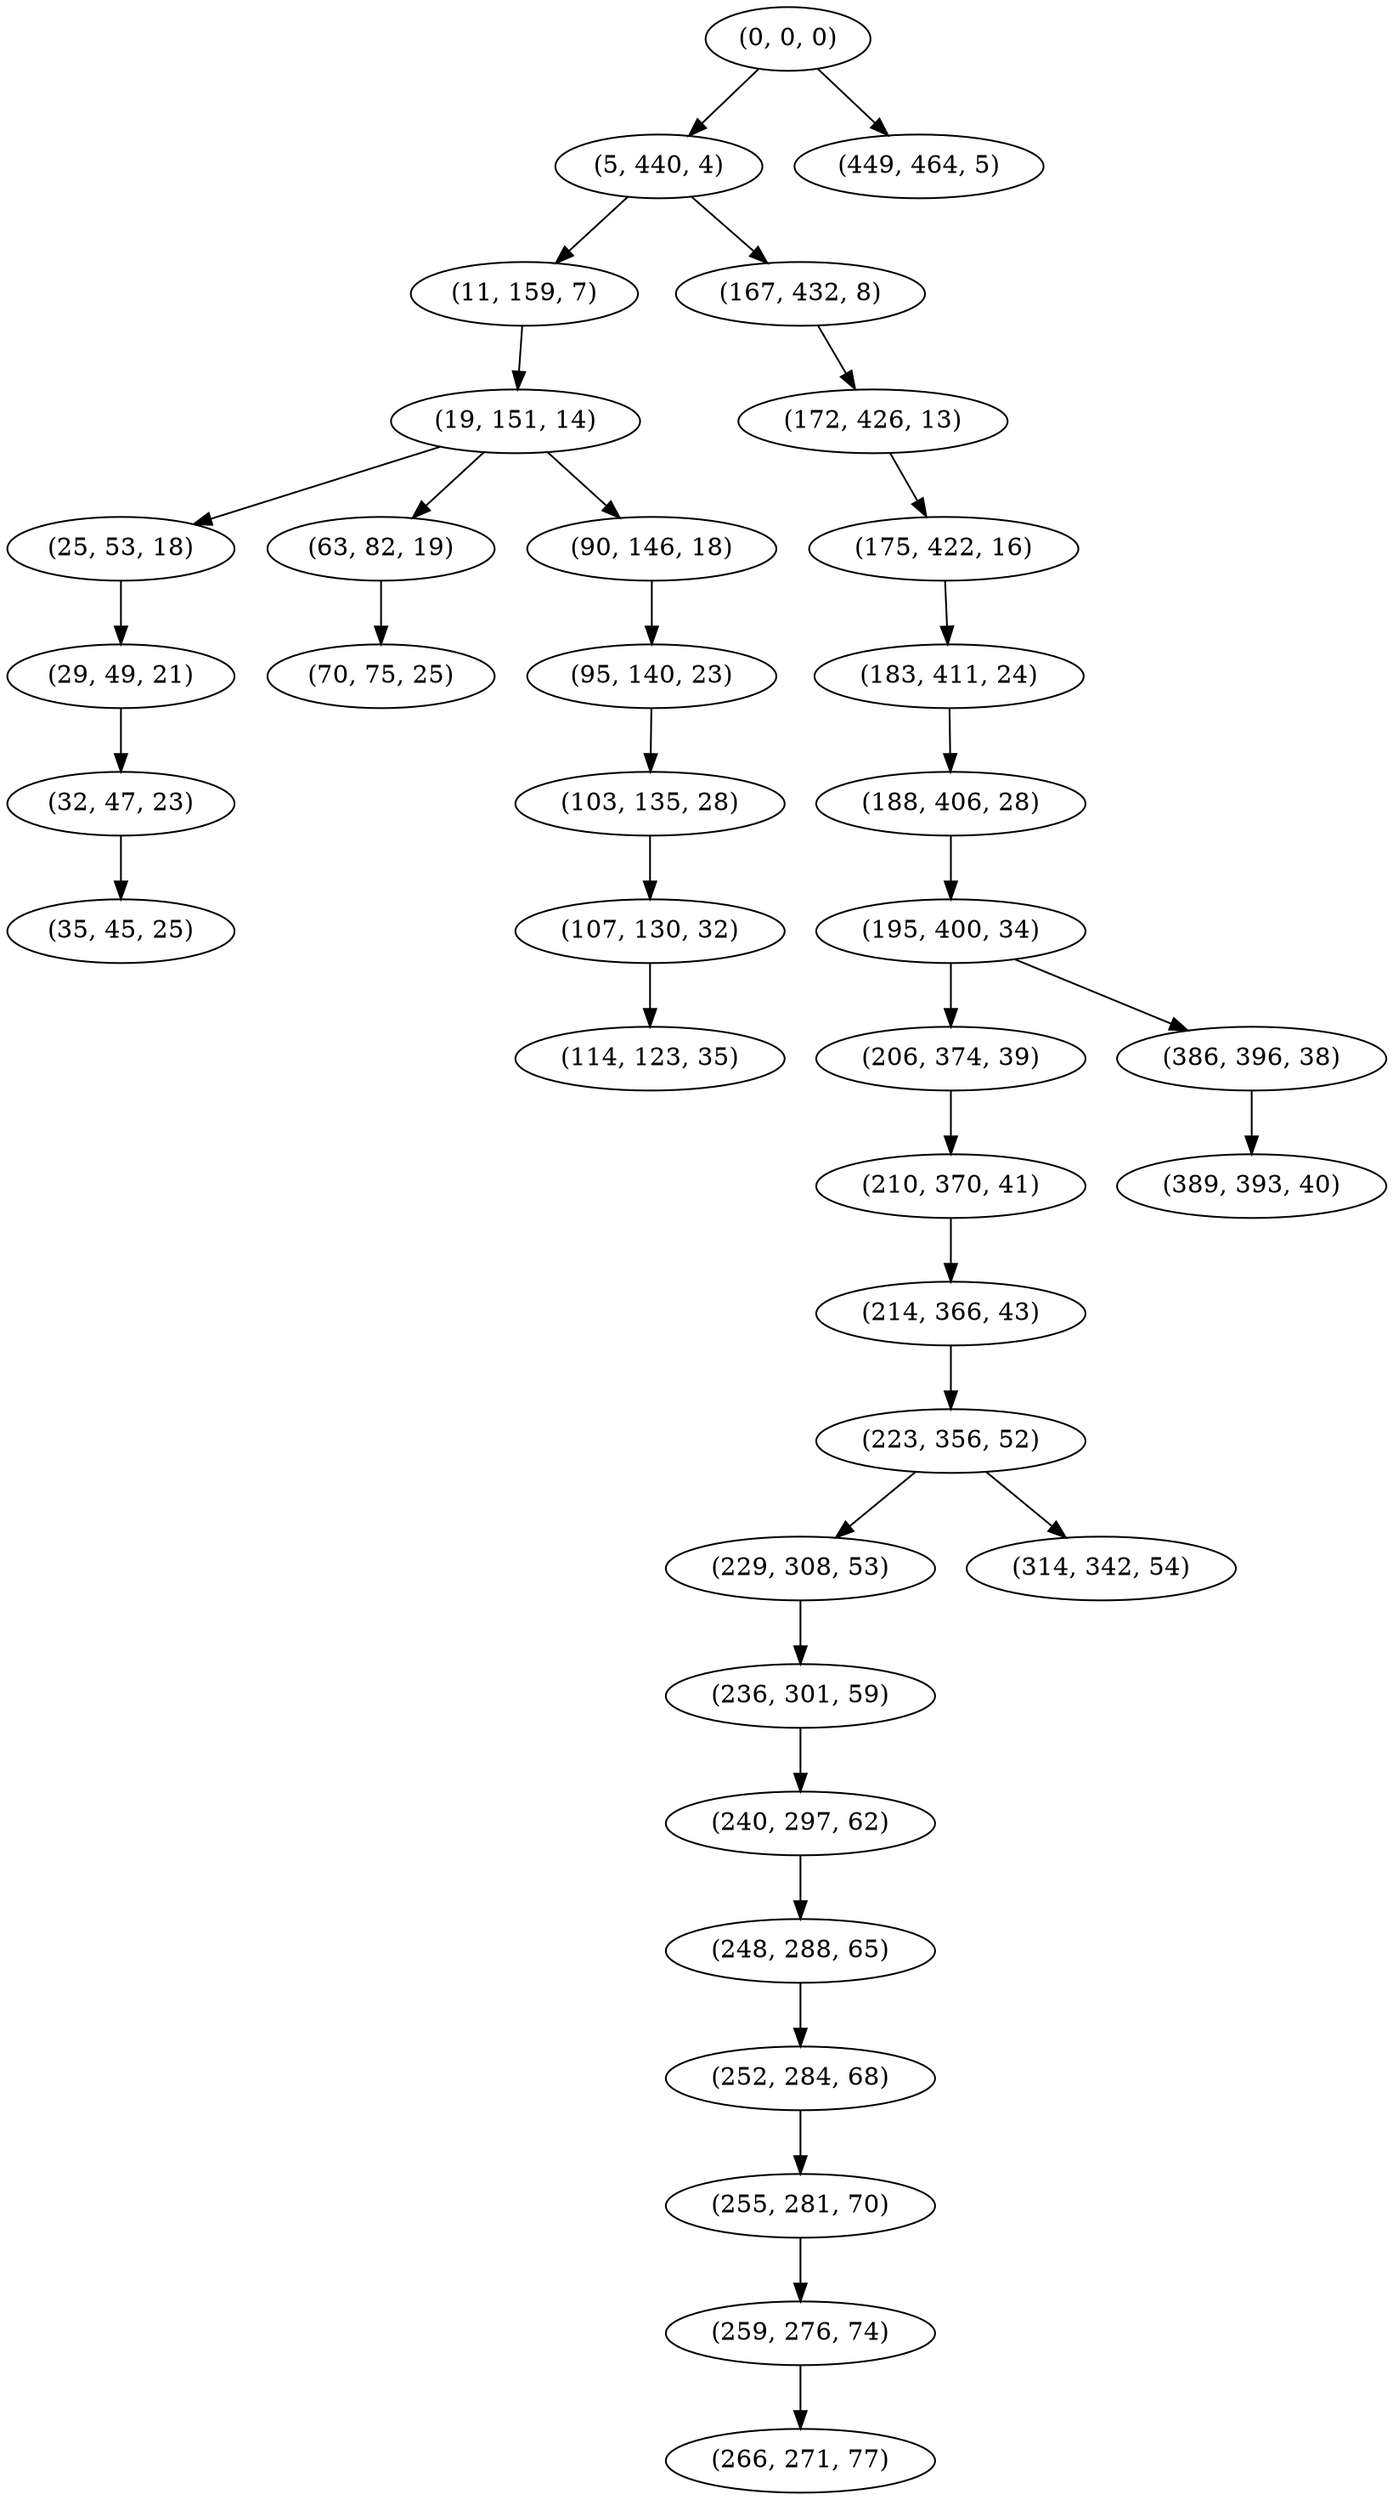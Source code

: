 digraph tree {
    "(0, 0, 0)";
    "(5, 440, 4)";
    "(11, 159, 7)";
    "(19, 151, 14)";
    "(25, 53, 18)";
    "(29, 49, 21)";
    "(32, 47, 23)";
    "(35, 45, 25)";
    "(63, 82, 19)";
    "(70, 75, 25)";
    "(90, 146, 18)";
    "(95, 140, 23)";
    "(103, 135, 28)";
    "(107, 130, 32)";
    "(114, 123, 35)";
    "(167, 432, 8)";
    "(172, 426, 13)";
    "(175, 422, 16)";
    "(183, 411, 24)";
    "(188, 406, 28)";
    "(195, 400, 34)";
    "(206, 374, 39)";
    "(210, 370, 41)";
    "(214, 366, 43)";
    "(223, 356, 52)";
    "(229, 308, 53)";
    "(236, 301, 59)";
    "(240, 297, 62)";
    "(248, 288, 65)";
    "(252, 284, 68)";
    "(255, 281, 70)";
    "(259, 276, 74)";
    "(266, 271, 77)";
    "(314, 342, 54)";
    "(386, 396, 38)";
    "(389, 393, 40)";
    "(449, 464, 5)";
    "(0, 0, 0)" -> "(5, 440, 4)";
    "(0, 0, 0)" -> "(449, 464, 5)";
    "(5, 440, 4)" -> "(11, 159, 7)";
    "(5, 440, 4)" -> "(167, 432, 8)";
    "(11, 159, 7)" -> "(19, 151, 14)";
    "(19, 151, 14)" -> "(25, 53, 18)";
    "(19, 151, 14)" -> "(63, 82, 19)";
    "(19, 151, 14)" -> "(90, 146, 18)";
    "(25, 53, 18)" -> "(29, 49, 21)";
    "(29, 49, 21)" -> "(32, 47, 23)";
    "(32, 47, 23)" -> "(35, 45, 25)";
    "(63, 82, 19)" -> "(70, 75, 25)";
    "(90, 146, 18)" -> "(95, 140, 23)";
    "(95, 140, 23)" -> "(103, 135, 28)";
    "(103, 135, 28)" -> "(107, 130, 32)";
    "(107, 130, 32)" -> "(114, 123, 35)";
    "(167, 432, 8)" -> "(172, 426, 13)";
    "(172, 426, 13)" -> "(175, 422, 16)";
    "(175, 422, 16)" -> "(183, 411, 24)";
    "(183, 411, 24)" -> "(188, 406, 28)";
    "(188, 406, 28)" -> "(195, 400, 34)";
    "(195, 400, 34)" -> "(206, 374, 39)";
    "(195, 400, 34)" -> "(386, 396, 38)";
    "(206, 374, 39)" -> "(210, 370, 41)";
    "(210, 370, 41)" -> "(214, 366, 43)";
    "(214, 366, 43)" -> "(223, 356, 52)";
    "(223, 356, 52)" -> "(229, 308, 53)";
    "(223, 356, 52)" -> "(314, 342, 54)";
    "(229, 308, 53)" -> "(236, 301, 59)";
    "(236, 301, 59)" -> "(240, 297, 62)";
    "(240, 297, 62)" -> "(248, 288, 65)";
    "(248, 288, 65)" -> "(252, 284, 68)";
    "(252, 284, 68)" -> "(255, 281, 70)";
    "(255, 281, 70)" -> "(259, 276, 74)";
    "(259, 276, 74)" -> "(266, 271, 77)";
    "(386, 396, 38)" -> "(389, 393, 40)";
}
